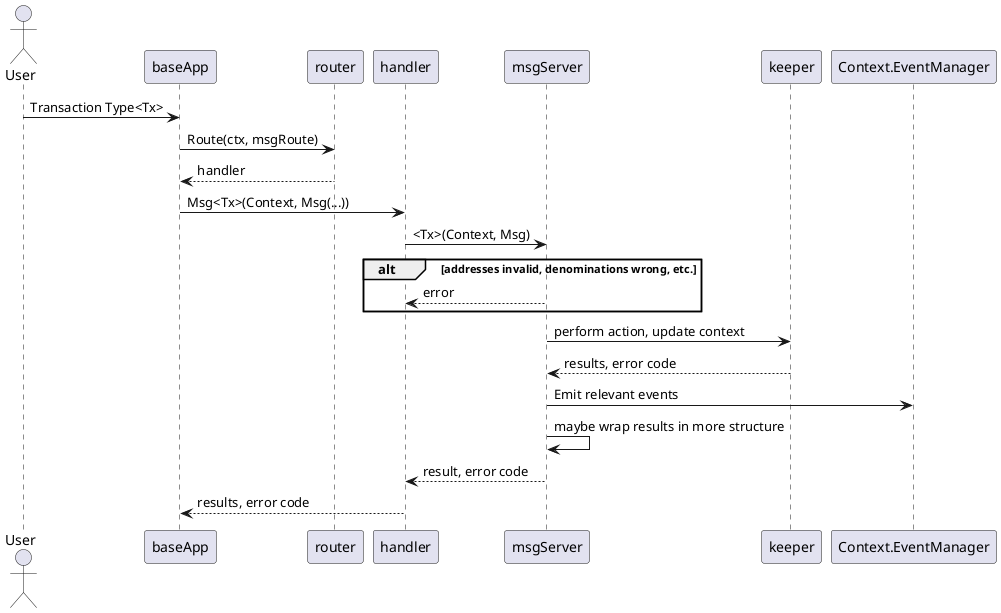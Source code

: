 What happens after a transaction is unmarshalled and is processed by the SDK?

@startuml
'https://plantuml.com/sequence-diagram

actor User
User -> baseApp : Transaction Type<Tx>
baseApp -> router : Route(ctx, msgRoute)
router --> baseApp : handler
baseApp -> handler: Msg<Tx>(Context, Msg(...))
handler -> msgServer : <Tx>(Context, Msg)
alt addresses invalid, denominations wrong, etc.
msgServer --> handler : error
end
msgServer -> keeper : perform action, update context
keeper --> msgServer : results, error code
msgServer -> Context.EventManager : Emit relevant events
msgServer -> msgServer : maybe wrap results in more structure
msgServer --> handler : result, error code
baseApp <-- handler : results, error code

@enduml
